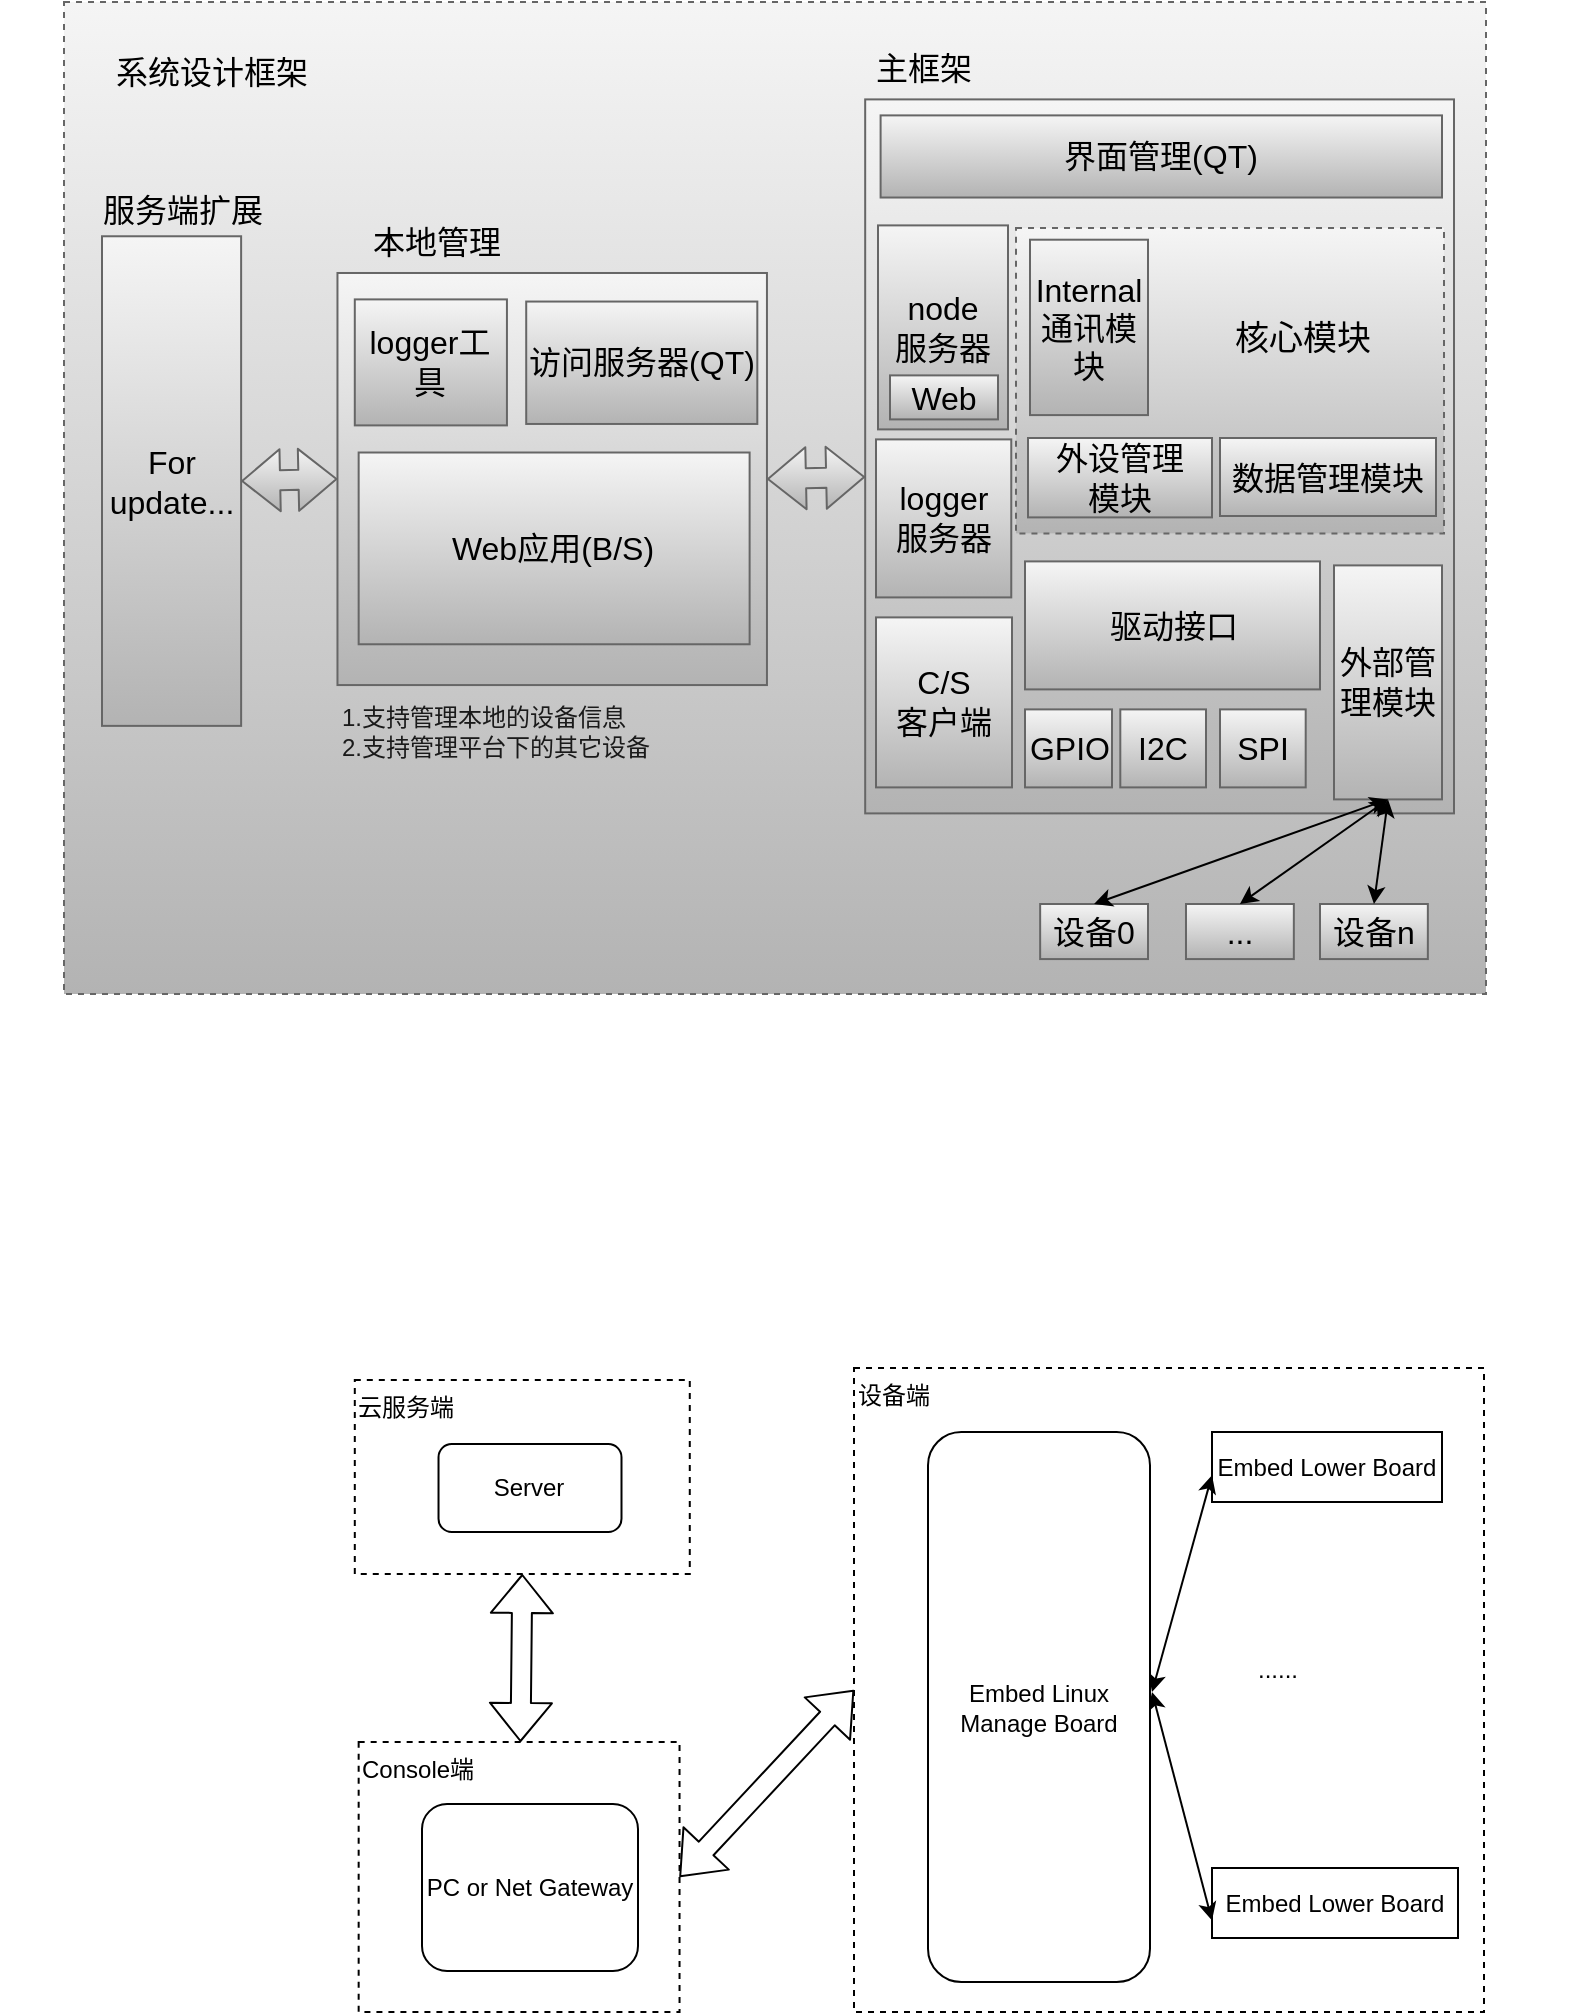 <mxfile>
    <diagram id="THwRe8l1qz1Dv6zU9-bd" name="主框架">
        <mxGraphModel dx="970" dy="724" grid="0" gridSize="10" guides="1" tooltips="1" connect="1" arrows="1" fold="1" page="1" pageScale="1" pageWidth="850" pageHeight="1100" math="0" shadow="0">
            <root>
                <mxCell id="0"/>
                <mxCell id="1" parent="0"/>
                <mxCell id="3I4Tnmw9PB9w8PyytScF-206" value="云服务端" style="rounded=0;whiteSpace=wrap;html=1;dashed=1;align=left;verticalAlign=top;" vertex="1" parent="1">
                    <mxGeometry x="208.4" y="718" width="167.49" height="97" as="geometry"/>
                </mxCell>
                <mxCell id="67" value="" style="group;movable=0;resizable=0;rotatable=0;deletable=0;editable=0;connectable=0;" parent="1" vertex="1" connectable="0">
                    <mxGeometry x="31" y="179" width="795" height="612" as="geometry"/>
                </mxCell>
                <mxCell id="160" value="" style="rounded=0;whiteSpace=wrap;html=1;fontSize=16;dashed=1;align=left;fillColor=#f5f5f5;strokeColor=#666666;gradientColor=#b3b3b3;movable=1;resizable=1;rotatable=1;deletable=1;editable=1;connectable=1;" parent="1" vertex="1">
                    <mxGeometry x="63" y="29" width="711" height="496" as="geometry"/>
                </mxCell>
                <mxCell id="161" value="" style="rounded=0;whiteSpace=wrap;html=1;fontSize=16;fillColor=#f5f5f5;gradientColor=#b3b3b3;strokeColor=#666666;fontColor=#000000;" parent="1" vertex="1">
                    <mxGeometry x="463.59" y="77.7" width="294.41" height="357" as="geometry"/>
                </mxCell>
                <mxCell id="162" value="&lt;br&gt;&lt;br&gt;" style="rounded=0;whiteSpace=wrap;html=1;fontSize=16;fillColor=#f5f5f5;gradientColor=#b3b3b3;strokeColor=#666666;fontColor=#000000;" parent="1" vertex="1">
                    <mxGeometry x="199.736" y="164.497" width="214.74" height="206.04" as="geometry"/>
                </mxCell>
                <mxCell id="163" value="访问服务器(QT)" style="rounded=0;whiteSpace=wrap;html=1;fontSize=16;fillColor=#f5f5f5;gradientColor=#b3b3b3;strokeColor=#666666;fontColor=#000000;" parent="1" vertex="1">
                    <mxGeometry x="294.107" y="178.777" width="115.555" height="61.2" as="geometry"/>
                </mxCell>
                <mxCell id="164" value="Web应用(B/S)" style="rounded=0;whiteSpace=wrap;html=1;fontSize=16;fillColor=#f5f5f5;gradientColor=#b3b3b3;strokeColor=#666666;fontColor=#000000;" parent="1" vertex="1">
                    <mxGeometry x="210.329" y="254.257" width="195.481" height="95.88" as="geometry"/>
                </mxCell>
                <mxCell id="165" value="本地管理" style="text;html=1;fillColor=none;align=center;verticalAlign=middle;whiteSpace=wrap;rounded=0;fontSize=16;fontColor=#000000;" parent="1" vertex="1">
                    <mxGeometry x="205.514" y="133.897" width="86.667" height="30.6" as="geometry"/>
                </mxCell>
                <mxCell id="166" value="" style="shape=flexArrow;endArrow=classic;startArrow=classic;html=1;exitX=1;exitY=0.5;exitDx=0;exitDy=0;fillColor=#f5f5f5;gradientColor=#b3b3b3;strokeColor=#666666;fontColor=#000000;" parent="1" source="162" edge="1">
                    <mxGeometry width="100" height="100" relative="1" as="geometry">
                        <mxPoint x="463.592" y="256.3" as="sourcePoint"/>
                        <mxPoint x="463.592" y="266.5" as="targetPoint"/>
                    </mxGeometry>
                </mxCell>
                <mxCell id="167" value="界面管理(QT)" style="rounded=0;whiteSpace=wrap;html=1;fontSize=16;fillColor=#f5f5f5;gradientColor=#b3b3b3;strokeColor=#666666;fontColor=#000000;" parent="1" vertex="1">
                    <mxGeometry x="471.3" y="85.7" width="280.7" height="41.06" as="geometry"/>
                </mxCell>
                <mxCell id="168" value="驱动接口" style="rounded=0;whiteSpace=wrap;html=1;fontSize=16;fillColor=#f5f5f5;gradientColor=#b3b3b3;strokeColor=#666666;fontColor=#000000;" parent="1" vertex="1">
                    <mxGeometry x="543.5" y="308.7" width="147.5" height="64" as="geometry"/>
                </mxCell>
                <mxCell id="169" value="外部管理模块" style="rounded=0;whiteSpace=wrap;html=1;fontSize=16;fillColor=#f5f5f5;gradientColor=#b3b3b3;strokeColor=#666666;fontColor=#000000;" parent="1" vertex="1">
                    <mxGeometry x="698" y="310.7" width="54" height="117" as="geometry"/>
                </mxCell>
                <mxCell id="170" value="主框架" style="text;html=1;fillColor=none;align=center;verticalAlign=middle;whiteSpace=wrap;rounded=0;fontSize=16;fontColor=#000000;" parent="1" vertex="1">
                    <mxGeometry x="463.592" y="47.1" width="57.778" height="30.6" as="geometry"/>
                </mxCell>
                <mxCell id="171" value="设备0" style="rounded=0;whiteSpace=wrap;html=1;fontSize=16;fillColor=#f5f5f5;gradientColor=#b3b3b3;strokeColor=#666666;fontColor=#000000;" parent="1" vertex="1">
                    <mxGeometry x="551.076" y="480.001" width="53.926" height="27.54" as="geometry"/>
                </mxCell>
                <mxCell id="172" value="For update..." style="rounded=0;whiteSpace=wrap;html=1;fontSize=16;fillColor=#f5f5f5;gradientColor=#b3b3b3;strokeColor=#666666;fontColor=#000000;" parent="1" vertex="1">
                    <mxGeometry x="82.0" y="146.133" width="69.56" height="244.8" as="geometry"/>
                </mxCell>
                <mxCell id="173" value="服务端扩展" style="text;html=1;fillColor=none;align=center;verticalAlign=middle;whiteSpace=wrap;rounded=0;fontSize=16;fontColor=#000000;" parent="1" vertex="1">
                    <mxGeometry x="79.44" y="117.618" width="86.667" height="30.6" as="geometry"/>
                </mxCell>
                <mxCell id="174" value="" style="shape=flexArrow;endArrow=classic;startArrow=classic;html=1;fontSize=16;exitX=1;exitY=0.5;exitDx=0;exitDy=0;entryX=0;entryY=0.5;entryDx=0;entryDy=0;fillColor=#f5f5f5;gradientColor=#b3b3b3;strokeColor=#666666;fontColor=#000000;" parent="1" source="172" target="162" edge="1">
                    <mxGeometry width="100" height="100" relative="1" as="geometry">
                        <mxPoint x="410.625" y="315.457" as="sourcePoint"/>
                        <mxPoint x="506.921" y="213.457" as="targetPoint"/>
                    </mxGeometry>
                </mxCell>
                <mxCell id="175" value="系统设计框架" style="text;html=1;fillColor=none;align=center;verticalAlign=middle;whiteSpace=wrap;rounded=0;dashed=1;fontSize=16;fontColor=#000000;" parent="1" vertex="1">
                    <mxGeometry x="79.44" y="48.811" width="115.555" height="30.6" as="geometry"/>
                </mxCell>
                <mxCell id="176" value="logger工具" style="rounded=0;whiteSpace=wrap;html=1;fontSize=16;fillColor=#f5f5f5;gradientColor=#b3b3b3;strokeColor=#666666;fontColor=#000000;" parent="1" vertex="1">
                    <mxGeometry x="208.4" y="177.7" width="76.07" height="63" as="geometry"/>
                </mxCell>
                <mxCell id="177" value="1.支持管理本地的设备信息&lt;br&gt;2.支持管理平台下的其它设备" style="text;html=1;align=left;verticalAlign=middle;whiteSpace=wrap;rounded=0;fontColor=#1A1A1A;" parent="1" vertex="1">
                    <mxGeometry x="199.736" y="378.697" width="219.555" height="30.6" as="geometry"/>
                </mxCell>
                <mxCell id="178" value="..." style="rounded=0;whiteSpace=wrap;html=1;fontSize=16;fillColor=#f5f5f5;gradientColor=#b3b3b3;strokeColor=#666666;fontColor=#000000;" parent="1" vertex="1">
                    <mxGeometry x="623.997" y="480.001" width="53.926" height="27.54" as="geometry"/>
                </mxCell>
                <mxCell id="179" value="设备n" style="rounded=0;whiteSpace=wrap;html=1;fontSize=16;fillColor=#f5f5f5;gradientColor=#b3b3b3;strokeColor=#666666;fontColor=#000000;" parent="1" vertex="1">
                    <mxGeometry x="690.998" y="480.001" width="53.926" height="27.54" as="geometry"/>
                </mxCell>
                <mxCell id="180" value="" style="endArrow=classic;startArrow=classic;html=1;fontColor=#000000;strokeColor=#000000;entryX=0.5;entryY=1;entryDx=0;entryDy=0;exitX=0.5;exitY=0;exitDx=0;exitDy=0;" parent="1" source="171" target="169" edge="1">
                    <mxGeometry width="50" height="50" relative="1" as="geometry">
                        <mxPoint x="425.073" y="536.8" as="sourcePoint"/>
                        <mxPoint x="473.222" y="485.8" as="targetPoint"/>
                    </mxGeometry>
                </mxCell>
                <mxCell id="181" value="" style="endArrow=classic;startArrow=classic;html=1;fontColor=#000000;strokeColor=#000000;entryX=0.5;entryY=1;entryDx=0;entryDy=0;exitX=0.5;exitY=0;exitDx=0;exitDy=0;" parent="1" source="179" target="169" edge="1">
                    <mxGeometry width="50" height="50" relative="1" as="geometry">
                        <mxPoint x="434.703" y="547" as="sourcePoint"/>
                        <mxPoint x="521.37" y="470.5" as="targetPoint"/>
                    </mxGeometry>
                </mxCell>
                <mxCell id="182" value="" style="endArrow=classic;startArrow=classic;html=1;fontColor=#000000;strokeColor=#000000;entryX=0.5;entryY=1;entryDx=0;entryDy=0;exitX=0.5;exitY=0;exitDx=0;exitDy=0;" parent="1" source="178" target="169" edge="1">
                    <mxGeometry width="50" height="50" relative="1" as="geometry">
                        <mxPoint x="497.296" y="297.1" as="sourcePoint"/>
                        <mxPoint x="545.444" y="246.1" as="targetPoint"/>
                    </mxGeometry>
                </mxCell>
                <mxCell id="183" value="node&lt;br&gt;服务器" style="rounded=0;whiteSpace=wrap;html=1;fontSize=16;fillColor=#f5f5f5;gradientColor=#b3b3b3;strokeColor=#666666;fontColor=#000000;" parent="1" vertex="1">
                    <mxGeometry x="470" y="140.7" width="65" height="102" as="geometry"/>
                </mxCell>
                <mxCell id="184" value="C/S&lt;br&gt;客户端" style="rounded=0;whiteSpace=wrap;html=1;fontSize=16;fillColor=#f5f5f5;gradientColor=#b3b3b3;strokeColor=#666666;fontColor=#000000;" parent="1" vertex="1">
                    <mxGeometry x="469" y="336.7" width="68" height="85" as="geometry"/>
                </mxCell>
                <mxCell id="185" value="" style="rounded=0;whiteSpace=wrap;html=1;fontSize=16;fillColor=#f5f5f5;gradientColor=#b3b3b3;strokeColor=#666666;fontColor=#000000;dashed=1;" parent="1" vertex="1">
                    <mxGeometry x="539" y="141.98" width="214" height="152.72" as="geometry"/>
                </mxCell>
                <mxCell id="186" value="Internal通讯模块" style="rounded=0;whiteSpace=wrap;html=1;fontSize=16;fillColor=#f5f5f5;gradientColor=#b3b3b3;strokeColor=#666666;fontColor=#000000;" parent="1" vertex="1">
                    <mxGeometry x="546" y="147.85" width="59" height="87.7" as="geometry"/>
                </mxCell>
                <mxCell id="187" value="Web" style="rounded=0;whiteSpace=wrap;html=1;fontSize=16;fillColor=#f5f5f5;gradientColor=#b3b3b3;strokeColor=#666666;fontColor=#000000;" parent="1" vertex="1">
                    <mxGeometry x="476" y="215.7" width="54" height="22" as="geometry"/>
                </mxCell>
                <mxCell id="188" value="外设管理&lt;br&gt;模块" style="rounded=0;whiteSpace=wrap;html=1;fontSize=16;fillColor=#f5f5f5;gradientColor=#b3b3b3;strokeColor=#666666;fontColor=#000000;" parent="1" vertex="1">
                    <mxGeometry x="545" y="247" width="92" height="39.7" as="geometry"/>
                </mxCell>
                <mxCell id="189" value="核心模块" style="text;html=1;strokeColor=none;fillColor=none;align=center;verticalAlign=middle;whiteSpace=wrap;rounded=0;dashed=1;fontSize=17;" parent="1" vertex="1">
                    <mxGeometry x="637" y="186.0" width="91" height="24" as="geometry"/>
                </mxCell>
                <mxCell id="190" value="logger&lt;br&gt;服务器" style="rounded=0;whiteSpace=wrap;html=1;fontSize=16;fillColor=#f5f5f5;gradientColor=#b3b3b3;strokeColor=#666666;fontColor=#000000;" parent="1" vertex="1">
                    <mxGeometry x="469" y="247.7" width="67.63" height="79.01" as="geometry"/>
                </mxCell>
                <mxCell id="191" value="数据管理模块" style="rounded=0;whiteSpace=wrap;html=1;fontSize=16;fillColor=#f5f5f5;gradientColor=#b3b3b3;strokeColor=#666666;fontColor=#000000;" parent="1" vertex="1">
                    <mxGeometry x="641" y="247" width="108" height="39" as="geometry"/>
                </mxCell>
                <mxCell id="192" value="GPIO" style="rounded=0;whiteSpace=wrap;html=1;fontSize=16;fillColor=#f5f5f5;gradientColor=#b3b3b3;strokeColor=#666666;fontColor=#000000;" parent="1" vertex="1">
                    <mxGeometry x="543.5" y="382.7" width="43.5" height="39" as="geometry"/>
                </mxCell>
                <mxCell id="193" value="I2C" style="rounded=0;whiteSpace=wrap;html=1;fontSize=16;fillColor=#f5f5f5;gradientColor=#b3b3b3;strokeColor=#666666;fontColor=#000000;" parent="1" vertex="1">
                    <mxGeometry x="591.15" y="382.7" width="42.85" height="39" as="geometry"/>
                </mxCell>
                <mxCell id="194" value="SPI" style="rounded=0;whiteSpace=wrap;html=1;fontSize=16;fillColor=#f5f5f5;gradientColor=#b3b3b3;strokeColor=#666666;fontColor=#000000;" parent="1" vertex="1">
                    <mxGeometry x="641" y="382.7" width="42.85" height="39" as="geometry"/>
                </mxCell>
                <mxCell id="3I4Tnmw9PB9w8PyytScF-194" value="Console端" style="rounded=0;whiteSpace=wrap;html=1;dashed=1;align=left;verticalAlign=top;" vertex="1" parent="1">
                    <mxGeometry x="210.33" y="899" width="160.44" height="135" as="geometry"/>
                </mxCell>
                <mxCell id="3I4Tnmw9PB9w8PyytScF-195" value="设备端" style="rounded=0;whiteSpace=wrap;html=1;align=left;verticalAlign=top;dashed=1;" vertex="1" parent="1">
                    <mxGeometry x="458" y="712" width="315" height="322" as="geometry"/>
                </mxCell>
                <mxCell id="3I4Tnmw9PB9w8PyytScF-198" value="Embed Lower Board" style="rounded=0;whiteSpace=wrap;html=1;" vertex="1" parent="1">
                    <mxGeometry x="637" y="744" width="115" height="35" as="geometry"/>
                </mxCell>
                <mxCell id="3I4Tnmw9PB9w8PyytScF-199" value="Embed Lower Board" style="rounded=0;whiteSpace=wrap;html=1;" vertex="1" parent="1">
                    <mxGeometry x="637" y="962" width="123" height="35" as="geometry"/>
                </mxCell>
                <mxCell id="3I4Tnmw9PB9w8PyytScF-200" value="" style="endArrow=classic;startArrow=classic;html=1;entryX=0;entryY=0.616;entryDx=0;entryDy=0;entryPerimeter=0;exitX=1;exitY=0.5;exitDx=0;exitDy=0;" edge="1" parent="1" target="3I4Tnmw9PB9w8PyytScF-198">
                    <mxGeometry width="50" height="50" relative="1" as="geometry">
                        <mxPoint x="607" y="874" as="sourcePoint"/>
                        <mxPoint x="421" y="786" as="targetPoint"/>
                    </mxGeometry>
                </mxCell>
                <mxCell id="3I4Tnmw9PB9w8PyytScF-201" value="......" style="text;html=1;strokeColor=none;fillColor=none;align=center;verticalAlign=middle;whiteSpace=wrap;rounded=0;" vertex="1" parent="1">
                    <mxGeometry x="640" y="848" width="60" height="30" as="geometry"/>
                </mxCell>
                <mxCell id="3I4Tnmw9PB9w8PyytScF-202" value="" style="endArrow=classic;startArrow=classic;html=1;entryX=1;entryY=0.5;entryDx=0;entryDy=0;exitX=0;exitY=0.75;exitDx=0;exitDy=0;" edge="1" parent="1" source="3I4Tnmw9PB9w8PyytScF-199">
                    <mxGeometry width="50" height="50" relative="1" as="geometry">
                        <mxPoint x="371" y="836" as="sourcePoint"/>
                        <mxPoint x="607" y="874" as="targetPoint"/>
                    </mxGeometry>
                </mxCell>
                <mxCell id="3I4Tnmw9PB9w8PyytScF-203" value="PC or Net Gateway" style="rounded=1;whiteSpace=wrap;html=1;" vertex="1" parent="1">
                    <mxGeometry x="242" y="930" width="108" height="83.5" as="geometry"/>
                </mxCell>
                <mxCell id="3I4Tnmw9PB9w8PyytScF-205" value="Server" style="rounded=1;whiteSpace=wrap;html=1;" vertex="1" parent="1">
                    <mxGeometry x="250.26" y="750" width="91.49" height="44" as="geometry"/>
                </mxCell>
                <mxCell id="3I4Tnmw9PB9w8PyytScF-208" value="Embed Linux Manage Board" style="rounded=1;whiteSpace=wrap;html=1;" vertex="1" parent="1">
                    <mxGeometry x="495" y="744" width="111" height="275" as="geometry"/>
                </mxCell>
                <mxCell id="3I4Tnmw9PB9w8PyytScF-209" value="" style="shape=flexArrow;endArrow=classic;startArrow=classic;html=1;entryX=0;entryY=0.5;entryDx=0;entryDy=0;exitX=1;exitY=0.5;exitDx=0;exitDy=0;" edge="1" parent="1" source="3I4Tnmw9PB9w8PyytScF-194" target="3I4Tnmw9PB9w8PyytScF-195">
                    <mxGeometry width="100" height="100" relative="1" as="geometry">
                        <mxPoint x="374" y="821" as="sourcePoint"/>
                        <mxPoint x="474" y="721" as="targetPoint"/>
                    </mxGeometry>
                </mxCell>
                <mxCell id="3I4Tnmw9PB9w8PyytScF-210" value="" style="shape=flexArrow;endArrow=classic;startArrow=classic;html=1;entryX=0.5;entryY=1;entryDx=0;entryDy=0;" edge="1" parent="1" source="3I4Tnmw9PB9w8PyytScF-194" target="3I4Tnmw9PB9w8PyytScF-206">
                    <mxGeometry width="100" height="100" relative="1" as="geometry">
                        <mxPoint x="374" y="721" as="sourcePoint"/>
                        <mxPoint x="474" y="621" as="targetPoint"/>
                    </mxGeometry>
                </mxCell>
            </root>
        </mxGraphModel>
    </diagram>
    <diagram id="ACrNAbauUmubVH4ldrk3" name="通讯模型">
        <mxGraphModel dx="970" dy="724" grid="0" gridSize="10" guides="1" tooltips="1" connect="1" arrows="1" fold="1" page="1" pageScale="1" pageWidth="850" pageHeight="1100" math="0" shadow="0">
            <root>
                <mxCell id="6MT6xcnZ7tGKdglzYl4U-0"/>
                <mxCell id="6MT6xcnZ7tGKdglzYl4U-1" parent="6MT6xcnZ7tGKdglzYl4U-0"/>
                <mxCell id="6MT6xcnZ7tGKdglzYl4U-2" value="" style="endArrow=none;html=1;" parent="6MT6xcnZ7tGKdglzYl4U-1" edge="1">
                    <mxGeometry width="50" height="50" relative="1" as="geometry">
                        <mxPoint x="110" y="440" as="sourcePoint"/>
                        <mxPoint x="110" y="280" as="targetPoint"/>
                    </mxGeometry>
                </mxCell>
                <mxCell id="6MT6xcnZ7tGKdglzYl4U-3" value="" style="endArrow=none;html=1;" parent="6MT6xcnZ7tGKdglzYl4U-1" edge="1">
                    <mxGeometry width="50" height="50" relative="1" as="geometry">
                        <mxPoint x="230" y="440" as="sourcePoint"/>
                        <mxPoint x="230" y="280" as="targetPoint"/>
                    </mxGeometry>
                </mxCell>
                <mxCell id="6MT6xcnZ7tGKdglzYl4U-4" value="" style="endArrow=classic;html=1;" parent="6MT6xcnZ7tGKdglzYl4U-1" edge="1">
                    <mxGeometry width="50" height="50" relative="1" as="geometry">
                        <mxPoint x="110" y="320" as="sourcePoint"/>
                        <mxPoint x="230" y="320" as="targetPoint"/>
                    </mxGeometry>
                </mxCell>
                <mxCell id="6MT6xcnZ7tGKdglzYl4U-5" value="sessid=0, ACK=0" style="text;html=1;strokeColor=none;fillColor=none;align=center;verticalAlign=middle;whiteSpace=wrap;rounded=0;" parent="6MT6xcnZ7tGKdglzYl4U-1" vertex="1">
                    <mxGeometry x="130" y="280" width="80" height="30" as="geometry"/>
                </mxCell>
                <mxCell id="6MT6xcnZ7tGKdglzYl4U-7" value="客户端" style="text;html=1;strokeColor=none;fillColor=none;align=center;verticalAlign=middle;whiteSpace=wrap;rounded=0;" parent="6MT6xcnZ7tGKdglzYl4U-1" vertex="1">
                    <mxGeometry x="40" y="240" width="130" height="30" as="geometry"/>
                </mxCell>
                <mxCell id="6MT6xcnZ7tGKdglzYl4U-8" value="服务器" style="text;html=1;strokeColor=none;fillColor=none;align=center;verticalAlign=middle;whiteSpace=wrap;rounded=0;" parent="6MT6xcnZ7tGKdglzYl4U-1" vertex="1">
                    <mxGeometry x="170" y="240" width="120" height="30" as="geometry"/>
                </mxCell>
                <mxCell id="6MT6xcnZ7tGKdglzYl4U-9" value="" style="endArrow=none;html=1;startArrow=classic;startFill=1;endFill=0;" parent="6MT6xcnZ7tGKdglzYl4U-1" edge="1">
                    <mxGeometry width="50" height="50" relative="1" as="geometry">
                        <mxPoint x="110" y="370" as="sourcePoint"/>
                        <mxPoint x="230" y="370" as="targetPoint"/>
                    </mxGeometry>
                </mxCell>
                <mxCell id="6MT6xcnZ7tGKdglzYl4U-11" value="&lt;h1&gt;通讯模型&lt;/h1&gt;&lt;div&gt;1.对于TCP协议因为有协议层保证，可以确定有效连接，不过基于串口连接，从硬件层面无法判断有效连接，所以增加session_id来判断连接，不过对于TCP因为考虑统一性问题，也执行相同接口.&lt;/div&gt;&lt;div&gt;2.对于整个连接要有周期性的心跳检测连接性以及超时断开连接(定义为5s未收到数据)&lt;/div&gt;&lt;div&gt;3.重发机制，如果未收到ack，则进行重发(100ms)&lt;/div&gt;&lt;div&gt;4.协议格式详细看文档说明&lt;/div&gt;&lt;div&gt;&lt;br&gt;&lt;/div&gt;" style="text;html=1;strokeColor=none;fillColor=none;spacing=5;spacingTop=-20;whiteSpace=wrap;overflow=hidden;rounded=0;" parent="6MT6xcnZ7tGKdglzYl4U-1" vertex="1">
                    <mxGeometry x="30" y="20" width="340" height="150" as="geometry"/>
                </mxCell>
                <mxCell id="6MT6xcnZ7tGKdglzYl4U-13" value="sessid=非0值, ACK=1" style="text;html=1;strokeColor=none;fillColor=none;align=center;verticalAlign=middle;whiteSpace=wrap;rounded=0;" parent="6MT6xcnZ7tGKdglzYl4U-1" vertex="1">
                    <mxGeometry x="130" y="340" width="80" height="30" as="geometry"/>
                </mxCell>
                <mxCell id="6MT6xcnZ7tGKdglzYl4U-15" value="disconnect" style="text;html=1;strokeColor=none;fillColor=none;align=center;verticalAlign=middle;whiteSpace=wrap;rounded=0;" parent="6MT6xcnZ7tGKdglzYl4U-1" vertex="1">
                    <mxGeometry x="40" y="300" width="60" height="30" as="geometry"/>
                </mxCell>
                <mxCell id="6MT6xcnZ7tGKdglzYl4U-16" value="disconnect" style="text;html=1;strokeColor=none;fillColor=none;align=center;verticalAlign=middle;whiteSpace=wrap;rounded=0;" parent="6MT6xcnZ7tGKdglzYl4U-1" vertex="1">
                    <mxGeometry x="240" y="310" width="60" height="30" as="geometry"/>
                </mxCell>
                <mxCell id="6MT6xcnZ7tGKdglzYl4U-17" value="connect" style="text;html=1;strokeColor=none;fillColor=none;align=center;verticalAlign=middle;whiteSpace=wrap;rounded=0;" parent="6MT6xcnZ7tGKdglzYl4U-1" vertex="1">
                    <mxGeometry x="240" y="340" width="60" height="30" as="geometry"/>
                </mxCell>
                <mxCell id="6MT6xcnZ7tGKdglzYl4U-18" value="connect" style="text;html=1;strokeColor=none;fillColor=none;align=center;verticalAlign=middle;whiteSpace=wrap;rounded=0;" parent="6MT6xcnZ7tGKdglzYl4U-1" vertex="1">
                    <mxGeometry x="40" y="380" width="60" height="30" as="geometry"/>
                </mxCell>
                <mxCell id="6MT6xcnZ7tGKdglzYl4U-19" value="" style="endArrow=classic;html=1;" parent="6MT6xcnZ7tGKdglzYl4U-1" edge="1">
                    <mxGeometry width="50" height="50" relative="1" as="geometry">
                        <mxPoint x="110" y="420" as="sourcePoint"/>
                        <mxPoint x="230" y="420" as="targetPoint"/>
                    </mxGeometry>
                </mxCell>
                <mxCell id="6MT6xcnZ7tGKdglzYl4U-21" value="HeartBeats" style="text;html=1;strokeColor=none;fillColor=none;align=center;verticalAlign=middle;whiteSpace=wrap;rounded=0;" parent="6MT6xcnZ7tGKdglzYl4U-1" vertex="1">
                    <mxGeometry x="140" y="390" width="60" height="30" as="geometry"/>
                </mxCell>
                <mxCell id="6MT6xcnZ7tGKdglzYl4U-22" value="建立连接过程" style="text;html=1;strokeColor=none;fillColor=none;align=center;verticalAlign=middle;whiteSpace=wrap;rounded=0;" parent="6MT6xcnZ7tGKdglzYl4U-1" vertex="1">
                    <mxGeometry x="40" y="190" width="80" height="30" as="geometry"/>
                </mxCell>
            </root>
        </mxGraphModel>
    </diagram>
    <diagram id="Ky74j_L9Zw_42Eufgts8" name="web工作模型">
        <mxGraphModel dx="970" dy="724" grid="1" gridSize="10" guides="1" tooltips="1" connect="1" arrows="1" fold="1" page="1" pageScale="1" pageWidth="850" pageHeight="1100" math="0" shadow="0">
            <root>
                <mxCell id="yHW17IqysUY0wl2Y41b0-0"/>
                <mxCell id="yHW17IqysUY0wl2Y41b0-1" parent="yHW17IqysUY0wl2Y41b0-0"/>
                <mxCell id="Qnr-Zf2ar3ZeyyXNIGNR-0" value="" style="endArrow=none;html=1;" parent="yHW17IqysUY0wl2Y41b0-1" edge="1">
                    <mxGeometry width="50" height="50" relative="1" as="geometry">
                        <mxPoint x="119.5" y="680" as="sourcePoint"/>
                        <mxPoint x="119.5" y="250" as="targetPoint"/>
                    </mxGeometry>
                </mxCell>
                <mxCell id="Qnr-Zf2ar3ZeyyXNIGNR-1" value="" style="endArrow=none;html=1;" parent="yHW17IqysUY0wl2Y41b0-1" edge="1">
                    <mxGeometry width="50" height="50" relative="1" as="geometry">
                        <mxPoint x="280" y="680" as="sourcePoint"/>
                        <mxPoint x="280" y="250" as="targetPoint"/>
                    </mxGeometry>
                </mxCell>
                <mxCell id="Qnr-Zf2ar3ZeyyXNIGNR-4" value="浏览器" style="text;html=1;strokeColor=none;fillColor=none;align=center;verticalAlign=middle;whiteSpace=wrap;rounded=0;" parent="yHW17IqysUY0wl2Y41b0-1" vertex="1">
                    <mxGeometry x="90" y="210" width="60" height="30" as="geometry"/>
                </mxCell>
                <mxCell id="Qnr-Zf2ar3ZeyyXNIGNR-5" value="node服务器" style="text;html=1;strokeColor=none;fillColor=none;align=center;verticalAlign=middle;whiteSpace=wrap;rounded=0;" parent="yHW17IqysUY0wl2Y41b0-1" vertex="1">
                    <mxGeometry x="240" y="210" width="80" height="30" as="geometry"/>
                </mxCell>
                <mxCell id="Qnr-Zf2ar3ZeyyXNIGNR-14" value="TCP连接" style="text;html=1;strokeColor=none;fillColor=none;align=center;verticalAlign=middle;whiteSpace=wrap;rounded=0;" parent="yHW17IqysUY0wl2Y41b0-1" vertex="1">
                    <mxGeometry x="320" y="180" width="60" height="20" as="geometry"/>
                </mxCell>
                <mxCell id="Qnr-Zf2ar3ZeyyXNIGNR-15" value="" style="endArrow=none;html=1;" parent="yHW17IqysUY0wl2Y41b0-1" edge="1">
                    <mxGeometry width="50" height="50" relative="1" as="geometry">
                        <mxPoint x="440" y="680" as="sourcePoint"/>
                        <mxPoint x="440" y="250" as="targetPoint"/>
                    </mxGeometry>
                </mxCell>
                <mxCell id="Qnr-Zf2ar3ZeyyXNIGNR-16" value="主控程序(基于asio实现的tcp服务器)" style="text;html=1;strokeColor=none;fillColor=none;align=center;verticalAlign=middle;whiteSpace=wrap;rounded=0;" parent="yHW17IqysUY0wl2Y41b0-1" vertex="1">
                    <mxGeometry x="400" y="210" width="120" height="30" as="geometry"/>
                </mxCell>
                <mxCell id="Qnr-Zf2ar3ZeyyXNIGNR-17" value="基于http协议的网络通讯" style="text;html=1;strokeColor=none;fillColor=none;align=center;verticalAlign=middle;whiteSpace=wrap;rounded=0;" parent="yHW17IqysUY0wl2Y41b0-1" vertex="1">
                    <mxGeometry x="150" y="165" width="90" height="45" as="geometry"/>
                </mxCell>
                <mxCell id="Qnr-Zf2ar3ZeyyXNIGNR-18" value="" style="endArrow=classic;html=1;" parent="yHW17IqysUY0wl2Y41b0-1" edge="1">
                    <mxGeometry width="50" height="50" relative="1" as="geometry">
                        <mxPoint x="120" y="300" as="sourcePoint"/>
                        <mxPoint x="280" y="300" as="targetPoint"/>
                    </mxGeometry>
                </mxCell>
                <mxCell id="Qnr-Zf2ar3ZeyyXNIGNR-19" value="发起页面请求(html, js, css)" style="edgeLabel;html=1;align=center;verticalAlign=middle;resizable=0;points=[];" parent="Qnr-Zf2ar3ZeyyXNIGNR-18" vertex="1" connectable="0">
                    <mxGeometry x="0.222" y="-6" relative="1" as="geometry">
                        <mxPoint x="-22" y="-16" as="offset"/>
                    </mxGeometry>
                </mxCell>
                <mxCell id="Qnr-Zf2ar3ZeyyXNIGNR-20" value="" style="endArrow=none;html=1;startArrow=classic;startFill=1;endFill=0;" parent="yHW17IqysUY0wl2Y41b0-1" edge="1">
                    <mxGeometry width="50" height="50" relative="1" as="geometry">
                        <mxPoint x="120" y="350" as="sourcePoint"/>
                        <mxPoint x="280" y="350" as="targetPoint"/>
                    </mxGeometry>
                </mxCell>
                <mxCell id="Qnr-Zf2ar3ZeyyXNIGNR-21" value="返回对应页面" style="edgeLabel;html=1;align=center;verticalAlign=middle;resizable=0;points=[];" parent="Qnr-Zf2ar3ZeyyXNIGNR-20" vertex="1" connectable="0">
                    <mxGeometry x="0.222" y="-6" relative="1" as="geometry">
                        <mxPoint x="-22" y="-16" as="offset"/>
                    </mxGeometry>
                </mxCell>
                <mxCell id="Qnr-Zf2ar3ZeyyXNIGNR-22" value="" style="endArrow=classic;html=1;" parent="yHW17IqysUY0wl2Y41b0-1" edge="1">
                    <mxGeometry width="50" height="50" relative="1" as="geometry">
                        <mxPoint x="120" y="400" as="sourcePoint"/>
                        <mxPoint x="280" y="400" as="targetPoint"/>
                        <Array as="points"/>
                    </mxGeometry>
                </mxCell>
                <mxCell id="Qnr-Zf2ar3ZeyyXNIGNR-23" value="动态请求(DeviceSet)" style="edgeLabel;html=1;align=center;verticalAlign=middle;resizable=0;points=[];" parent="Qnr-Zf2ar3ZeyyXNIGNR-22" vertex="1" connectable="0">
                    <mxGeometry x="0.222" y="-6" relative="1" as="geometry">
                        <mxPoint x="-22" y="-16" as="offset"/>
                    </mxGeometry>
                </mxCell>
                <mxCell id="Qnr-Zf2ar3ZeyyXNIGNR-24" value="" style="curved=1;endArrow=classic;html=1;" parent="yHW17IqysUY0wl2Y41b0-1" edge="1">
                    <mxGeometry width="50" height="50" relative="1" as="geometry">
                        <mxPoint x="280" y="400" as="sourcePoint"/>
                        <mxPoint x="280" y="490" as="targetPoint"/>
                        <Array as="points">
                            <mxPoint x="320" y="420"/>
                            <mxPoint x="310" y="460"/>
                        </Array>
                    </mxGeometry>
                </mxCell>
                <mxCell id="Qnr-Zf2ar3ZeyyXNIGNR-25" value="转换成主控命令" style="text;html=1;strokeColor=none;fillColor=none;align=center;verticalAlign=middle;whiteSpace=wrap;rounded=0;" parent="yHW17IqysUY0wl2Y41b0-1" vertex="1">
                    <mxGeometry x="320" y="420" width="60" height="30" as="geometry"/>
                </mxCell>
                <mxCell id="Qnr-Zf2ar3ZeyyXNIGNR-26" value="" style="endArrow=none;html=1;startArrow=classic;startFill=1;endFill=0;" parent="yHW17IqysUY0wl2Y41b0-1" edge="1">
                    <mxGeometry width="50" height="50" relative="1" as="geometry">
                        <mxPoint x="120" y="490" as="sourcePoint"/>
                        <mxPoint x="280" y="490" as="targetPoint"/>
                    </mxGeometry>
                </mxCell>
                <mxCell id="Qnr-Zf2ar3ZeyyXNIGNR-27" value="应答命令结果" style="edgeLabel;html=1;align=center;verticalAlign=middle;resizable=0;points=[];" parent="Qnr-Zf2ar3ZeyyXNIGNR-26" vertex="1" connectable="0">
                    <mxGeometry x="0.222" y="-6" relative="1" as="geometry">
                        <mxPoint x="-22" y="-16" as="offset"/>
                    </mxGeometry>
                </mxCell>
                <mxCell id="Qnr-Zf2ar3ZeyyXNIGNR-28" value="" style="endArrow=classic;html=1;" parent="yHW17IqysUY0wl2Y41b0-1" edge="1">
                    <mxGeometry width="50" height="50" relative="1" as="geometry">
                        <mxPoint x="280" y="530" as="sourcePoint"/>
                        <mxPoint x="440" y="530" as="targetPoint"/>
                    </mxGeometry>
                </mxCell>
                <mxCell id="Qnr-Zf2ar3ZeyyXNIGNR-29" value="命令提交到tcp服务器&lt;br&gt;如!setDev 0,0" style="edgeLabel;html=1;align=center;verticalAlign=middle;resizable=0;points=[];" parent="Qnr-Zf2ar3ZeyyXNIGNR-28" vertex="1" connectable="0">
                    <mxGeometry x="0.222" y="-6" relative="1" as="geometry">
                        <mxPoint x="-18" y="-26" as="offset"/>
                    </mxGeometry>
                </mxCell>
                <mxCell id="Qnr-Zf2ar3ZeyyXNIGNR-30" value="" style="curved=1;endArrow=classic;html=1;" parent="yHW17IqysUY0wl2Y41b0-1" edge="1">
                    <mxGeometry width="50" height="50" relative="1" as="geometry">
                        <mxPoint x="440" y="530" as="sourcePoint"/>
                        <mxPoint x="440" y="620" as="targetPoint"/>
                        <Array as="points">
                            <mxPoint x="480" y="550"/>
                            <mxPoint x="470" y="590"/>
                        </Array>
                    </mxGeometry>
                </mxCell>
                <mxCell id="Qnr-Zf2ar3ZeyyXNIGNR-32" value="处理硬件，同时更新内部状态" style="text;html=1;strokeColor=none;fillColor=none;align=center;verticalAlign=middle;whiteSpace=wrap;rounded=0;" parent="yHW17IqysUY0wl2Y41b0-1" vertex="1">
                    <mxGeometry x="480" y="550" width="90" height="50" as="geometry"/>
                </mxCell>
                <mxCell id="Qnr-Zf2ar3ZeyyXNIGNR-33" value="" style="endArrow=none;html=1;startArrow=classic;startFill=1;endFill=0;" parent="yHW17IqysUY0wl2Y41b0-1" edge="1">
                    <mxGeometry width="50" height="50" relative="1" as="geometry">
                        <mxPoint x="280" y="620" as="sourcePoint"/>
                        <mxPoint x="440" y="620" as="targetPoint"/>
                    </mxGeometry>
                </mxCell>
                <mxCell id="Qnr-Zf2ar3ZeyyXNIGNR-34" value="通知node更新状态" style="edgeLabel;html=1;align=center;verticalAlign=middle;resizable=0;points=[];" parent="Qnr-Zf2ar3ZeyyXNIGNR-33" vertex="1" connectable="0">
                    <mxGeometry x="0.222" y="-6" relative="1" as="geometry">
                        <mxPoint x="-18" y="-16" as="offset"/>
                    </mxGeometry>
                </mxCell>
                <mxCell id="Qnr-Zf2ar3ZeyyXNIGNR-36" value="" style="endArrow=none;html=1;startArrow=classic;startFill=1;endFill=0;" parent="yHW17IqysUY0wl2Y41b0-1" edge="1">
                    <mxGeometry width="50" height="50" relative="1" as="geometry">
                        <mxPoint x="120" y="650" as="sourcePoint"/>
                        <mxPoint x="280" y="650" as="targetPoint"/>
                        <Array as="points">
                            <mxPoint x="210" y="650"/>
                        </Array>
                    </mxGeometry>
                </mxCell>
                <mxCell id="Qnr-Zf2ar3ZeyyXNIGNR-37" value="页面状态更新" style="edgeLabel;html=1;align=center;verticalAlign=middle;resizable=0;points=[];" parent="Qnr-Zf2ar3ZeyyXNIGNR-36" vertex="1" connectable="0">
                    <mxGeometry x="0.222" y="-6" relative="1" as="geometry">
                        <mxPoint x="-22" y="-16" as="offset"/>
                    </mxGeometry>
                </mxCell>
                <mxCell id="Qnr-Zf2ar3ZeyyXNIGNR-40" value="" style="endArrow=none;startArrow=none;html=1;dashed=1;startFill=0;endFill=0;exitX=1;exitY=0.5;exitDx=0;exitDy=0;" parent="yHW17IqysUY0wl2Y41b0-1" source="Qnr-Zf2ar3ZeyyXNIGNR-5" edge="1">
                    <mxGeometry width="50" height="50" relative="1" as="geometry">
                        <mxPoint x="310" y="225" as="sourcePoint"/>
                        <mxPoint x="400" y="225" as="targetPoint"/>
                    </mxGeometry>
                </mxCell>
                <mxCell id="Qnr-Zf2ar3ZeyyXNIGNR-43" value="" style="endArrow=none;html=1;dashed=1;entryX=0;entryY=0.5;entryDx=0;entryDy=0;exitX=1;exitY=0.5;exitDx=0;exitDy=0;" parent="yHW17IqysUY0wl2Y41b0-1" source="Qnr-Zf2ar3ZeyyXNIGNR-4" target="Qnr-Zf2ar3ZeyyXNIGNR-5" edge="1">
                    <mxGeometry width="50" height="50" relative="1" as="geometry">
                        <mxPoint x="220" y="410" as="sourcePoint"/>
                        <mxPoint x="270" y="360" as="targetPoint"/>
                    </mxGeometry>
                </mxCell>
            </root>
        </mxGraphModel>
    </diagram>
</mxfile>